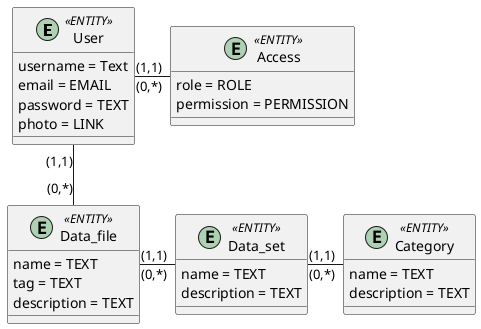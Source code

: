 @startuml

entity User <<ENTITY>> {
  username = Text
  email = EMAIL
  password = TEXT
  photo = LINK
}

entity Data_file <<ENTITY>> {
  name = TEXT
  tag = TEXT
  description = TEXT
}

entity Access <<ENTITY>> {
  role = ROLE
  permission = PERMISSION
}

entity Data_set <<ENTITY>> {
  name = TEXT
  description = TEXT
}

entity Category <<ENTITY>> {
  name = TEXT
  description = TEXT
}

User "(1,1)"-down-"(0,*)" Data_file
User "(1,1)"-r-"(0,*)" Access
Data_file "(1,1)"-r-"(0,*)" Data_set
Data_set "(1,1)"-r-"(0,*)" Category

@enduml
